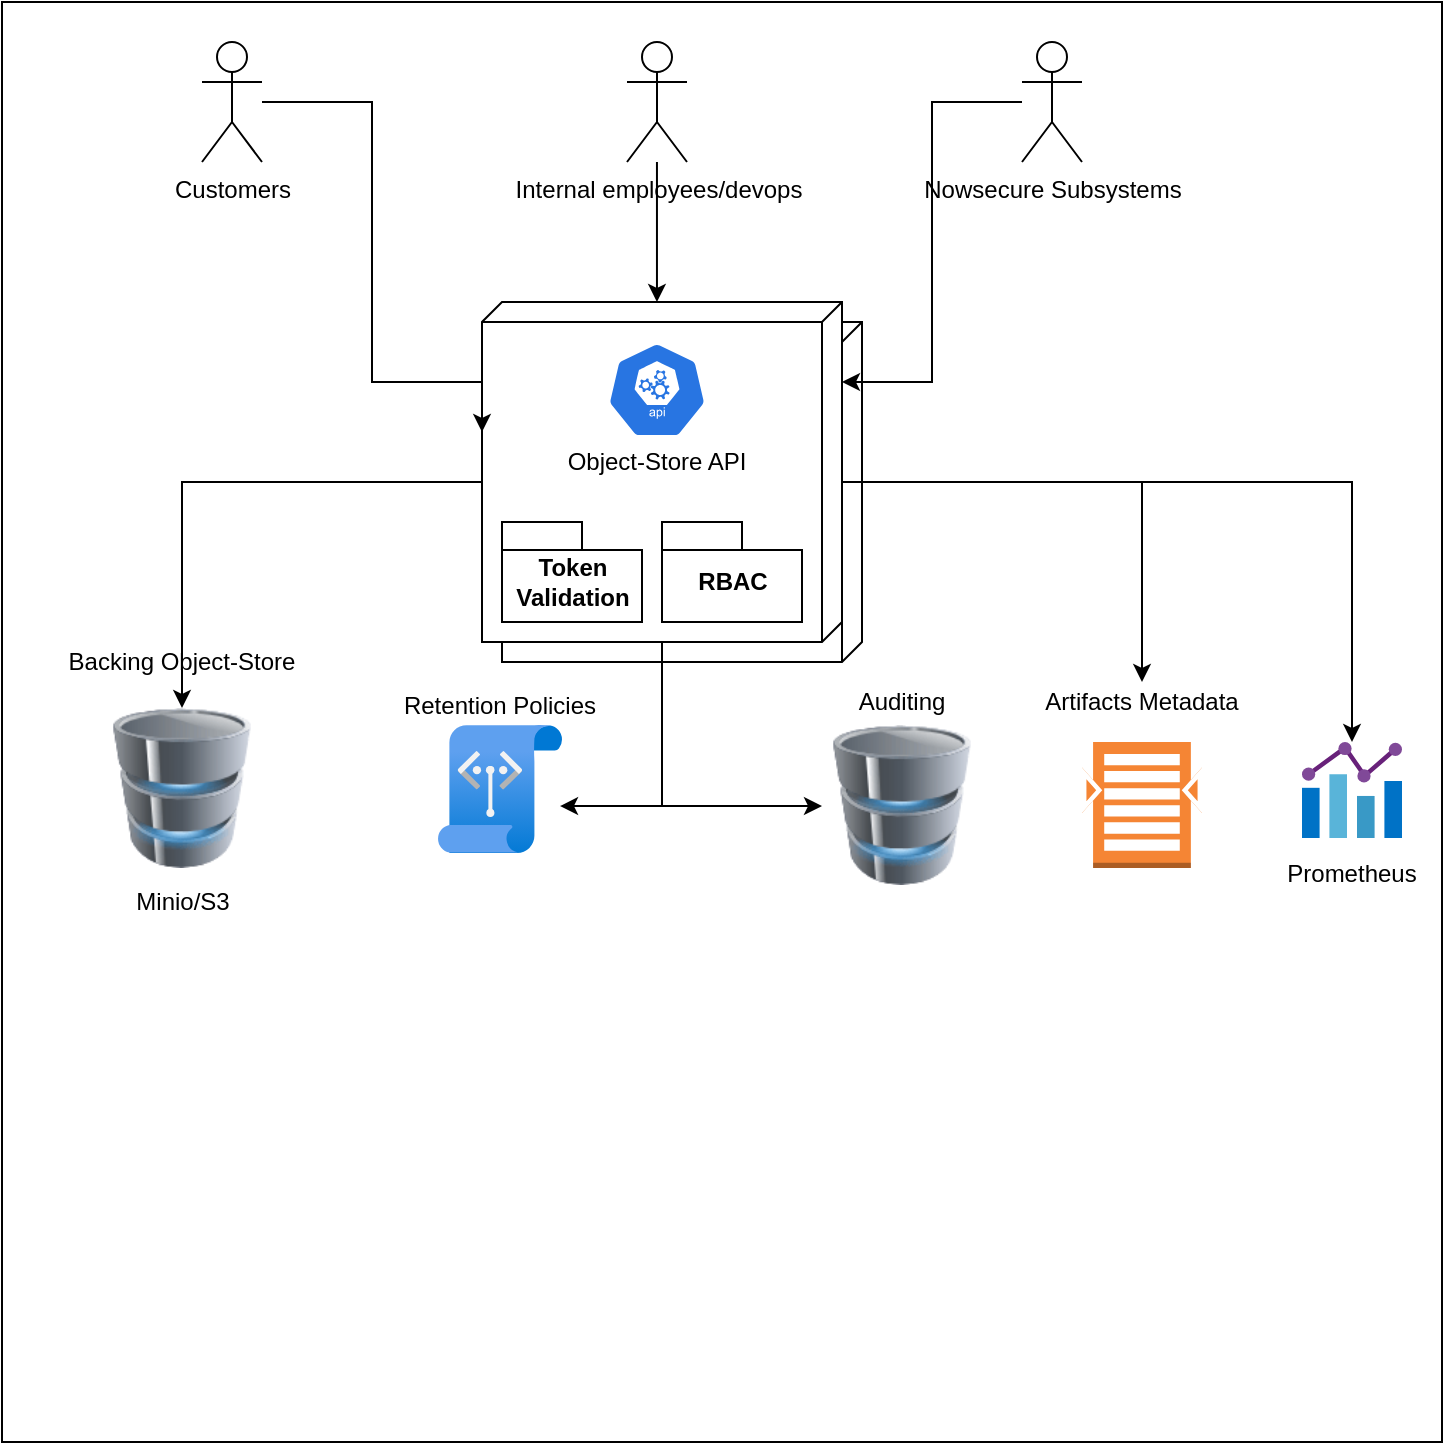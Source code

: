 <mxfile version="14.3.2" type="github">
  <diagram id="S8LgDNsH3oi_np7Tv6G5" name="Page-1">
    <mxGraphModel dx="946" dy="537" grid="1" gridSize="10" guides="1" tooltips="1" connect="1" arrows="1" fold="1" page="1" pageScale="1" pageWidth="850" pageHeight="1100" math="0" shadow="0">
      <root>
        <mxCell id="0" />
        <mxCell id="1" parent="0" />
        <mxCell id="hzeWTpx5-4WtzwkX6ZTy-2" value="" style="whiteSpace=wrap;html=1;aspect=fixed;" vertex="1" parent="1">
          <mxGeometry x="10" y="10" width="720" height="720" as="geometry" />
        </mxCell>
        <mxCell id="hzeWTpx5-4WtzwkX6ZTy-1" value="" style="verticalAlign=top;align=left;spacingTop=8;spacingLeft=2;spacingRight=12;shape=cube;size=10;direction=south;fontStyle=4;html=1;" vertex="1" parent="1">
          <mxGeometry x="260" y="170" width="180" height="170" as="geometry" />
        </mxCell>
        <mxCell id="CrFYuALpQ0HrCq6QnVMU-18" style="edgeStyle=orthogonalEdgeStyle;rounded=0;orthogonalLoop=1;jettySize=auto;html=1;entryX=0.5;entryY=0;entryDx=0;entryDy=0;entryPerimeter=0;" parent="1" source="CrFYuALpQ0HrCq6QnVMU-13" edge="1">
          <mxGeometry relative="1" as="geometry">
            <mxPoint x="100" y="363" as="targetPoint" />
            <Array as="points">
              <mxPoint x="100" y="250" />
            </Array>
          </mxGeometry>
        </mxCell>
        <mxCell id="CrFYuALpQ0HrCq6QnVMU-19" style="edgeStyle=orthogonalEdgeStyle;rounded=0;orthogonalLoop=1;jettySize=auto;html=1;" parent="1" source="CrFYuALpQ0HrCq6QnVMU-13" target="CrFYuALpQ0HrCq6QnVMU-9" edge="1">
          <mxGeometry relative="1" as="geometry">
            <Array as="points">
              <mxPoint x="580" y="250" />
            </Array>
          </mxGeometry>
        </mxCell>
        <mxCell id="CrFYuALpQ0HrCq6QnVMU-32" style="edgeStyle=orthogonalEdgeStyle;rounded=0;orthogonalLoop=1;jettySize=auto;html=1;" parent="1" source="CrFYuALpQ0HrCq6QnVMU-13" target="CrFYuALpQ0HrCq6QnVMU-29" edge="1">
          <mxGeometry relative="1" as="geometry">
            <Array as="points">
              <mxPoint x="340" y="412" />
            </Array>
          </mxGeometry>
        </mxCell>
        <mxCell id="CrFYuALpQ0HrCq6QnVMU-35" style="edgeStyle=orthogonalEdgeStyle;rounded=0;orthogonalLoop=1;jettySize=auto;html=1;entryX=0.984;entryY=0.633;entryDx=0;entryDy=0;entryPerimeter=0;" parent="1" source="CrFYuALpQ0HrCq6QnVMU-13" target="CrFYuALpQ0HrCq6QnVMU-33" edge="1">
          <mxGeometry relative="1" as="geometry" />
        </mxCell>
        <mxCell id="hzeWTpx5-4WtzwkX6ZTy-4" style="edgeStyle=orthogonalEdgeStyle;rounded=0;orthogonalLoop=1;jettySize=auto;html=1;" edge="1" parent="1" source="CrFYuALpQ0HrCq6QnVMU-13" target="hzeWTpx5-4WtzwkX6ZTy-3">
          <mxGeometry relative="1" as="geometry">
            <Array as="points">
              <mxPoint x="685" y="250" />
            </Array>
          </mxGeometry>
        </mxCell>
        <mxCell id="CrFYuALpQ0HrCq6QnVMU-13" value="" style="verticalAlign=top;align=left;spacingTop=8;spacingLeft=2;spacingRight=12;shape=cube;size=10;direction=south;fontStyle=4;html=1;" parent="1" vertex="1">
          <mxGeometry x="250" y="160" width="180" height="170" as="geometry" />
        </mxCell>
        <mxCell id="CrFYuALpQ0HrCq6QnVMU-1" value="" style="html=1;dashed=0;whitespace=wrap;fillColor=#2875E2;strokeColor=#ffffff;points=[[0.005,0.63,0],[0.1,0.2,0],[0.9,0.2,0],[0.5,0,0],[0.995,0.63,0],[0.72,0.99,0],[0.5,1,0],[0.28,0.99,0]];shape=mxgraph.kubernetes.icon;prIcon=api" parent="1" vertex="1">
          <mxGeometry x="312.5" y="180" width="50" height="48" as="geometry" />
        </mxCell>
        <mxCell id="CrFYuALpQ0HrCq6QnVMU-2" value="Object-Store API" style="text;html=1;strokeColor=none;fillColor=none;align=center;verticalAlign=middle;whiteSpace=wrap;rounded=0;" parent="1" vertex="1">
          <mxGeometry x="290" y="230" width="95" height="20" as="geometry" />
        </mxCell>
        <mxCell id="CrFYuALpQ0HrCq6QnVMU-15" style="edgeStyle=orthogonalEdgeStyle;rounded=0;orthogonalLoop=1;jettySize=auto;html=1;entryX=0;entryY=0;entryDx=65;entryDy=180;entryPerimeter=0;" parent="1" source="CrFYuALpQ0HrCq6QnVMU-3" target="CrFYuALpQ0HrCq6QnVMU-13" edge="1">
          <mxGeometry relative="1" as="geometry">
            <Array as="points">
              <mxPoint x="195" y="60" />
              <mxPoint x="195" y="200" />
              <mxPoint x="250" y="200" />
            </Array>
          </mxGeometry>
        </mxCell>
        <mxCell id="CrFYuALpQ0HrCq6QnVMU-3" value="Customers" style="shape=umlActor;verticalLabelPosition=bottom;verticalAlign=top;html=1;" parent="1" vertex="1">
          <mxGeometry x="110" y="30" width="30" height="60" as="geometry" />
        </mxCell>
        <mxCell id="CrFYuALpQ0HrCq6QnVMU-16" style="edgeStyle=orthogonalEdgeStyle;rounded=0;orthogonalLoop=1;jettySize=auto;html=1;entryX=0;entryY=0.514;entryDx=0;entryDy=0;entryPerimeter=0;" parent="1" source="CrFYuALpQ0HrCq6QnVMU-5" target="CrFYuALpQ0HrCq6QnVMU-13" edge="1">
          <mxGeometry relative="1" as="geometry" />
        </mxCell>
        <mxCell id="CrFYuALpQ0HrCq6QnVMU-5" value="Internal employees/devops" style="shape=umlActor;verticalLabelPosition=bottom;verticalAlign=top;html=1;" parent="1" vertex="1">
          <mxGeometry x="322.5" y="30" width="30" height="60" as="geometry" />
        </mxCell>
        <mxCell id="CrFYuALpQ0HrCq6QnVMU-17" style="edgeStyle=orthogonalEdgeStyle;rounded=0;orthogonalLoop=1;jettySize=auto;html=1;" parent="1" source="CrFYuALpQ0HrCq6QnVMU-6" edge="1">
          <mxGeometry relative="1" as="geometry">
            <mxPoint x="430" y="200" as="targetPoint" />
            <Array as="points">
              <mxPoint x="475" y="60" />
              <mxPoint x="475" y="200" />
              <mxPoint x="430" y="200" />
            </Array>
          </mxGeometry>
        </mxCell>
        <mxCell id="CrFYuALpQ0HrCq6QnVMU-6" value="Nowsecure Subsystems" style="shape=umlActor;verticalLabelPosition=bottom;verticalAlign=top;html=1;" parent="1" vertex="1">
          <mxGeometry x="520" y="30" width="30" height="60" as="geometry" />
        </mxCell>
        <mxCell id="CrFYuALpQ0HrCq6QnVMU-8" value="" style="outlineConnect=0;dashed=0;verticalLabelPosition=bottom;verticalAlign=top;align=center;html=1;shape=mxgraph.aws3.search_documents;fillColor=#F58534;gradientColor=none;" parent="1" vertex="1">
          <mxGeometry x="550" y="380" width="60" height="63" as="geometry" />
        </mxCell>
        <mxCell id="CrFYuALpQ0HrCq6QnVMU-9" value="Artifacts Metadata" style="text;html=1;strokeColor=none;fillColor=none;align=center;verticalAlign=middle;whiteSpace=wrap;rounded=0;" parent="1" vertex="1">
          <mxGeometry x="526.25" y="350" width="107.5" height="20" as="geometry" />
        </mxCell>
        <mxCell id="CrFYuALpQ0HrCq6QnVMU-10" value="Backing Object-Store" style="text;html=1;strokeColor=none;fillColor=none;align=center;verticalAlign=middle;whiteSpace=wrap;rounded=0;" parent="1" vertex="1">
          <mxGeometry x="36.25" y="330" width="127.5" height="20" as="geometry" />
        </mxCell>
        <mxCell id="CrFYuALpQ0HrCq6QnVMU-11" value="Minio/S3" style="text;html=1;strokeColor=none;fillColor=none;align=center;verticalAlign=middle;whiteSpace=wrap;rounded=0;" parent="1" vertex="1">
          <mxGeometry x="52.5" y="450" width="95" height="20" as="geometry" />
        </mxCell>
        <mxCell id="CrFYuALpQ0HrCq6QnVMU-26" value="&lt;div&gt;Token&lt;/div&gt;&lt;div&gt;Validation&lt;/div&gt;" style="shape=folder;fontStyle=1;spacingTop=10;tabWidth=40;tabHeight=14;tabPosition=left;html=1;" parent="1" vertex="1">
          <mxGeometry x="260" y="270" width="70" height="50" as="geometry" />
        </mxCell>
        <mxCell id="CrFYuALpQ0HrCq6QnVMU-27" value="&lt;div&gt;RBAC&lt;br&gt;&lt;/div&gt;" style="shape=folder;fontStyle=1;spacingTop=10;tabWidth=40;tabHeight=14;tabPosition=left;html=1;" parent="1" vertex="1">
          <mxGeometry x="340" y="270" width="70" height="50" as="geometry" />
        </mxCell>
        <mxCell id="CrFYuALpQ0HrCq6QnVMU-29" value="" style="image;html=1;image=img/lib/clip_art/computers/Database_128x128.png" parent="1" vertex="1">
          <mxGeometry x="420" y="371.5" width="80" height="80" as="geometry" />
        </mxCell>
        <mxCell id="CrFYuALpQ0HrCq6QnVMU-30" value="Auditing" style="text;html=1;strokeColor=none;fillColor=none;align=center;verticalAlign=middle;whiteSpace=wrap;rounded=0;" parent="1" vertex="1">
          <mxGeometry x="406.25" y="350" width="107.5" height="20" as="geometry" />
        </mxCell>
        <mxCell id="CrFYuALpQ0HrCq6QnVMU-31" value="" style="image;html=1;image=img/lib/clip_art/computers/Database_128x128.png" parent="1" vertex="1">
          <mxGeometry x="60" y="363" width="80" height="80" as="geometry" />
        </mxCell>
        <mxCell id="CrFYuALpQ0HrCq6QnVMU-33" value="" style="aspect=fixed;html=1;points=[];align=center;image;fontSize=12;image=img/lib/azure2/networking/Service_Endpoint_Policies.svg;" parent="1" vertex="1">
          <mxGeometry x="228" y="371.5" width="62" height="64" as="geometry" />
        </mxCell>
        <mxCell id="CrFYuALpQ0HrCq6QnVMU-34" value="Retention Policies" style="text;html=1;strokeColor=none;fillColor=none;align=center;verticalAlign=middle;whiteSpace=wrap;rounded=0;" parent="1" vertex="1">
          <mxGeometry x="205" y="351.5" width="107.5" height="20" as="geometry" />
        </mxCell>
        <mxCell id="hzeWTpx5-4WtzwkX6ZTy-3" value="" style="aspect=fixed;html=1;points=[];align=center;image;fontSize=12;image=img/lib/mscae/Chart.svg;" vertex="1" parent="1">
          <mxGeometry x="660" y="380" width="50" height="48" as="geometry" />
        </mxCell>
        <mxCell id="hzeWTpx5-4WtzwkX6ZTy-5" value="&lt;div&gt;Prometheus&lt;/div&gt;" style="text;html=1;strokeColor=none;fillColor=none;align=center;verticalAlign=middle;whiteSpace=wrap;rounded=0;" vertex="1" parent="1">
          <mxGeometry x="646.25" y="435.5" width="77.5" height="20" as="geometry" />
        </mxCell>
      </root>
    </mxGraphModel>
  </diagram>
</mxfile>

